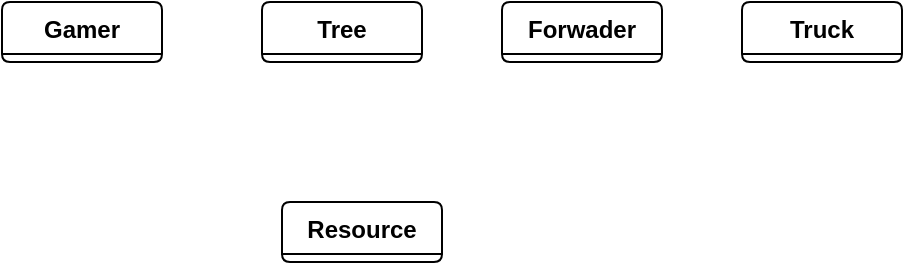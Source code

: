<mxfile version="20.8.23" type="github">
  <diagram id="C5RBs43oDa-KdzZeNtuy" name="Page-1">
    <mxGraphModel dx="1434" dy="753" grid="1" gridSize="10" guides="1" tooltips="1" connect="1" arrows="1" fold="1" page="1" pageScale="1" pageWidth="827" pageHeight="1169" math="0" shadow="0">
      <root>
        <mxCell id="WIyWlLk6GJQsqaUBKTNV-0" />
        <mxCell id="WIyWlLk6GJQsqaUBKTNV-1" parent="WIyWlLk6GJQsqaUBKTNV-0" />
        <mxCell id="sukX9CmFnBkFQMhiGHvJ-6" value="Gamer" style="swimlane;fontStyle=1;align=center;verticalAlign=top;childLayout=stackLayout;horizontal=1;startSize=26;horizontalStack=0;resizeParent=1;resizeParentMax=0;resizeLast=0;collapsible=1;marginBottom=0;rounded=1;" vertex="1" collapsed="1" parent="WIyWlLk6GJQsqaUBKTNV-1">
          <mxGeometry x="90" y="130" width="80" height="30" as="geometry">
            <mxRectangle x="90" y="130" width="160" height="52" as="alternateBounds" />
          </mxGeometry>
        </mxCell>
        <mxCell id="sukX9CmFnBkFQMhiGHvJ-7" value="field: type" style="text;strokeColor=none;fillColor=none;align=left;verticalAlign=top;spacingLeft=4;spacingRight=4;overflow=hidden;rotatable=0;points=[[0,0.5],[1,0.5]];portConstraint=eastwest;rounded=1;" vertex="1" parent="sukX9CmFnBkFQMhiGHvJ-6">
          <mxGeometry y="26" width="160" height="26" as="geometry" />
        </mxCell>
        <mxCell id="sukX9CmFnBkFQMhiGHvJ-10" value="Tree" style="swimlane;fontStyle=1;align=center;verticalAlign=top;childLayout=stackLayout;horizontal=1;startSize=26;horizontalStack=0;resizeParent=1;resizeParentMax=0;resizeLast=0;collapsible=1;marginBottom=0;rounded=1;" vertex="1" collapsed="1" parent="WIyWlLk6GJQsqaUBKTNV-1">
          <mxGeometry x="220" y="130" width="80" height="30" as="geometry">
            <mxRectangle x="220" y="130" width="160" height="52" as="alternateBounds" />
          </mxGeometry>
        </mxCell>
        <mxCell id="sukX9CmFnBkFQMhiGHvJ-11" value="field: type" style="text;strokeColor=none;fillColor=none;align=left;verticalAlign=top;spacingLeft=4;spacingRight=4;overflow=hidden;rotatable=0;points=[[0,0.5],[1,0.5]];portConstraint=eastwest;rounded=1;" vertex="1" parent="sukX9CmFnBkFQMhiGHvJ-10">
          <mxGeometry y="26" width="160" height="26" as="geometry" />
        </mxCell>
        <mxCell id="sukX9CmFnBkFQMhiGHvJ-12" value="Forwader" style="swimlane;fontStyle=1;align=center;verticalAlign=top;childLayout=stackLayout;horizontal=1;startSize=26;horizontalStack=0;resizeParent=1;resizeParentMax=0;resizeLast=0;collapsible=1;marginBottom=0;rounded=1;" vertex="1" collapsed="1" parent="WIyWlLk6GJQsqaUBKTNV-1">
          <mxGeometry x="340" y="130" width="80" height="30" as="geometry">
            <mxRectangle x="90" y="130" width="160" height="52" as="alternateBounds" />
          </mxGeometry>
        </mxCell>
        <mxCell id="sukX9CmFnBkFQMhiGHvJ-13" value="field: type" style="text;strokeColor=none;fillColor=none;align=left;verticalAlign=top;spacingLeft=4;spacingRight=4;overflow=hidden;rotatable=0;points=[[0,0.5],[1,0.5]];portConstraint=eastwest;rounded=1;" vertex="1" parent="sukX9CmFnBkFQMhiGHvJ-12">
          <mxGeometry y="26" width="160" height="26" as="geometry" />
        </mxCell>
        <mxCell id="sukX9CmFnBkFQMhiGHvJ-14" value="Resource" style="swimlane;fontStyle=1;align=center;verticalAlign=top;childLayout=stackLayout;horizontal=1;startSize=26;horizontalStack=0;resizeParent=1;resizeParentMax=0;resizeLast=0;collapsible=1;marginBottom=0;rounded=1;" vertex="1" collapsed="1" parent="WIyWlLk6GJQsqaUBKTNV-1">
          <mxGeometry x="230" y="230" width="80" height="30" as="geometry">
            <mxRectangle x="90" y="130" width="160" height="52" as="alternateBounds" />
          </mxGeometry>
        </mxCell>
        <mxCell id="sukX9CmFnBkFQMhiGHvJ-15" value="field: type" style="text;strokeColor=none;fillColor=none;align=left;verticalAlign=top;spacingLeft=4;spacingRight=4;overflow=hidden;rotatable=0;points=[[0,0.5],[1,0.5]];portConstraint=eastwest;rounded=1;" vertex="1" parent="sukX9CmFnBkFQMhiGHvJ-14">
          <mxGeometry y="26" width="160" height="26" as="geometry" />
        </mxCell>
        <mxCell id="sukX9CmFnBkFQMhiGHvJ-18" value="Truck" style="swimlane;fontStyle=1;align=center;verticalAlign=top;childLayout=stackLayout;horizontal=1;startSize=26;horizontalStack=0;resizeParent=1;resizeParentMax=0;resizeLast=0;collapsible=1;marginBottom=0;rounded=1;" vertex="1" collapsed="1" parent="WIyWlLk6GJQsqaUBKTNV-1">
          <mxGeometry x="460" y="130" width="80" height="30" as="geometry">
            <mxRectangle x="90" y="130" width="160" height="52" as="alternateBounds" />
          </mxGeometry>
        </mxCell>
        <mxCell id="sukX9CmFnBkFQMhiGHvJ-19" value="field: type" style="text;strokeColor=none;fillColor=none;align=left;verticalAlign=top;spacingLeft=4;spacingRight=4;overflow=hidden;rotatable=0;points=[[0,0.5],[1,0.5]];portConstraint=eastwest;rounded=1;" vertex="1" parent="sukX9CmFnBkFQMhiGHvJ-18">
          <mxGeometry y="26" width="160" height="26" as="geometry" />
        </mxCell>
      </root>
    </mxGraphModel>
  </diagram>
</mxfile>
